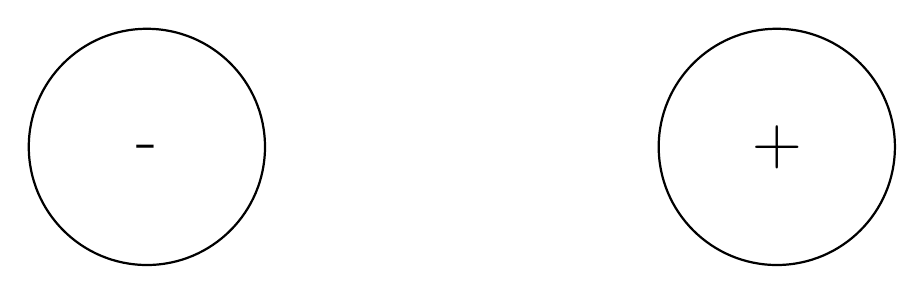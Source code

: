 \begin{tikzpicture}
\node at (0,0) {};
\node (v1) at (4,0) {\Huge +};
\node (v2) at (-4,0) {\Huge -};
\draw[thick]  (v1) circle (1.5);
\draw[thick]  (v2) circle (1.5);
\end{tikzpicture}